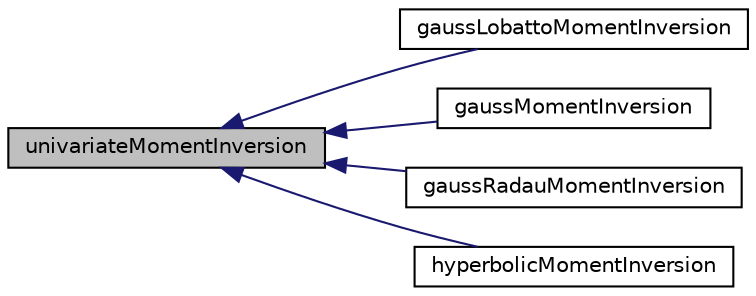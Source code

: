 digraph "univariateMomentInversion"
{
  bgcolor="transparent";
  edge [fontname="Helvetica",fontsize="10",labelfontname="Helvetica",labelfontsize="10"];
  node [fontname="Helvetica",fontsize="10",shape=record];
  rankdir="LR";
  Node0 [label="univariateMomentInversion",height=0.2,width=0.4,color="black", fillcolor="grey75", style="filled", fontcolor="black"];
  Node0 -> Node1 [dir="back",color="midnightblue",fontsize="10",style="solid",fontname="Helvetica"];
  Node1 [label="gaussLobattoMomentInversion",height=0.2,width=0.4,color="black",URL="$a01996.html",tooltip="Performs Gauss-Lobatto quadrature on a moment set with an even number of moments. ..."];
  Node0 -> Node2 [dir="back",color="midnightblue",fontsize="10",style="solid",fontname="Helvetica"];
  Node2 [label="gaussMomentInversion",height=0.2,width=0.4,color="black",URL="$a02000.html",tooltip="Performs Gaussian quadrature on a moment set with an even numer of moments. "];
  Node0 -> Node3 [dir="back",color="midnightblue",fontsize="10",style="solid",fontname="Helvetica"];
  Node3 [label="gaussRadauMomentInversion",height=0.2,width=0.4,color="black",URL="$a02004.html",tooltip="Performs Gauss-Lobatto quadrature on a moment set with an even number of moments. ..."];
  Node0 -> Node4 [dir="back",color="midnightblue",fontsize="10",style="solid",fontname="Helvetica"];
  Node4 [label="hyperbolicMomentInversion",height=0.2,width=0.4,color="black",URL="$a02008.html",tooltip="Performs three-node hyperbolic moment inversion given five moments. "];
}
